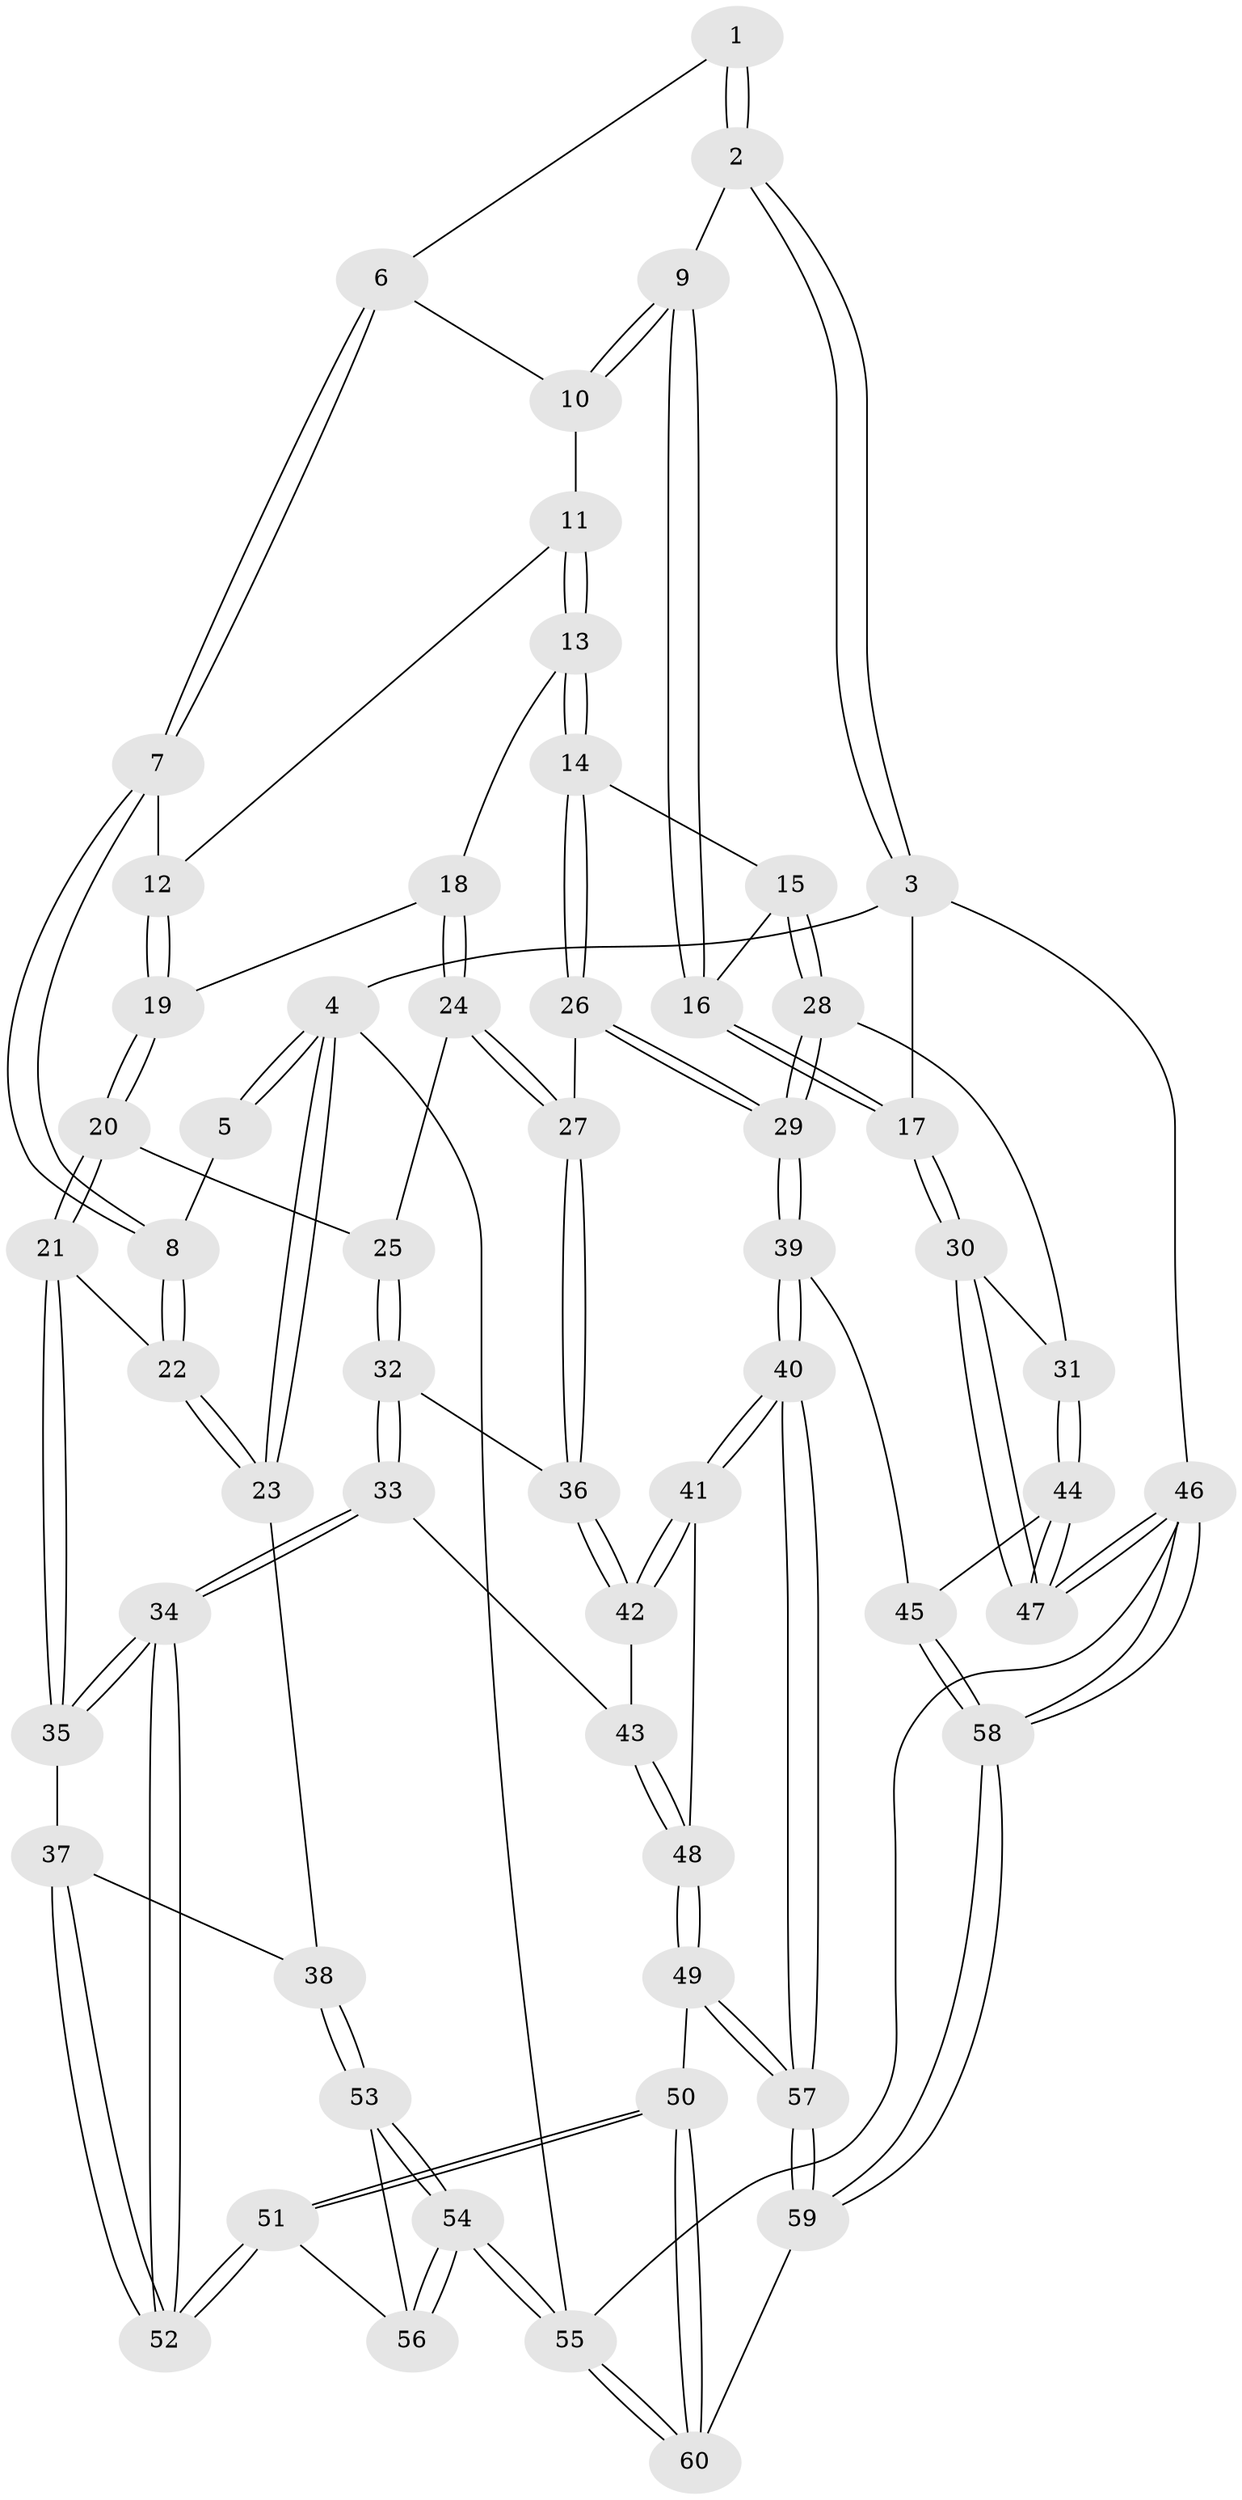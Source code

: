 // coarse degree distribution, {4: 0.16216216216216217, 5: 0.10810810810810811, 3: 0.5945945945945946, 2: 0.10810810810810811, 6: 0.02702702702702703}
// Generated by graph-tools (version 1.1) at 2025/54/03/04/25 22:54:23]
// undirected, 60 vertices, 147 edges
graph export_dot {
  node [color=gray90,style=filled];
  1 [pos="+0.4969062797046383+0"];
  2 [pos="+1+0"];
  3 [pos="+1+0"];
  4 [pos="+0+0"];
  5 [pos="+0.1618763193910155+0"];
  6 [pos="+0.49365778160671353+0"];
  7 [pos="+0.15870260706605704+0.22162101798243394"];
  8 [pos="+0.1503704416079208+0.22437442373754138"];
  9 [pos="+0.8321879916451806+0.19883709516270073"];
  10 [pos="+0.5171703946312213+0.016628361151848087"];
  11 [pos="+0.5227089608810707+0.1595272908691949"];
  12 [pos="+0.39287347674579814+0.28441648742995407"];
  13 [pos="+0.6437047011766651+0.3399280706726011"];
  14 [pos="+0.6550452627081133+0.34662753966268817"];
  15 [pos="+0.7767514446606976+0.34660764048281767"];
  16 [pos="+0.8066757331915126+0.3219823623281565"];
  17 [pos="+1+0.3997089372395296"];
  18 [pos="+0.48311551183405715+0.3997232321689444"];
  19 [pos="+0.40199168820423803+0.3708182563675847"];
  20 [pos="+0.3370466534198669+0.43818101075884036"];
  21 [pos="+0.2151520135921355+0.44327208582856514"];
  22 [pos="+0.10074324028169655+0.25914285551791894"];
  23 [pos="+0+0.24826550435431596"];
  24 [pos="+0.48076765546444583+0.48200279038356847"];
  25 [pos="+0.378834409653278+0.4953232552007041"];
  26 [pos="+0.6214723758445502+0.4512464919033326"];
  27 [pos="+0.5121006970790765+0.526571891622946"];
  28 [pos="+0.819489530283415+0.5450308147107223"];
  29 [pos="+0.6728295231930194+0.684225805342404"];
  30 [pos="+1+0.5616317609852184"];
  31 [pos="+0.9229890271734913+0.580944898317491"];
  32 [pos="+0.3900334607027463+0.5800214443903777"];
  33 [pos="+0.3538010159450497+0.6369134683467157"];
  34 [pos="+0.2438350947177765+0.6804394265375779"];
  35 [pos="+0.20039053028425421+0.5215094700086675"];
  36 [pos="+0.5084645305905311+0.5607401313338897"];
  37 [pos="+0+0.574544808477839"];
  38 [pos="+0+0.5513318512559824"];
  39 [pos="+0.6640977844947065+0.7008621710715944"];
  40 [pos="+0.6477823106162327+0.7082738095696863"];
  41 [pos="+0.6332859767944625+0.7057118828972475"];
  42 [pos="+0.5309724361203+0.593155267563714"];
  43 [pos="+0.4028630064487756+0.6620138322162715"];
  44 [pos="+0.8720355326750254+0.7670855362121567"];
  45 [pos="+0.7962111324175325+0.7756476206503651"];
  46 [pos="+1+1"];
  47 [pos="+1+0.9541049266894586"];
  48 [pos="+0.5116575314578239+0.7396764189627882"];
  49 [pos="+0.4020682924795493+0.8559483164622894"];
  50 [pos="+0.2870394562219058+0.8812085320489986"];
  51 [pos="+0.2152783358682951+0.7797392510994504"];
  52 [pos="+0.21726484890419084+0.7398134084043536"];
  53 [pos="+0+0.763297306356914"];
  54 [pos="+0+1"];
  55 [pos="+0+1"];
  56 [pos="+0.19948981120902204+0.7848160690608161"];
  57 [pos="+0.617173379212518+0.9853957084935885"];
  58 [pos="+0.8274143752065061+1"];
  59 [pos="+0.6950945554326988+1"];
  60 [pos="+0.2568943853968799+1"];
  1 -- 2;
  1 -- 2;
  1 -- 6;
  2 -- 3;
  2 -- 3;
  2 -- 9;
  3 -- 4;
  3 -- 17;
  3 -- 46;
  4 -- 5;
  4 -- 5;
  4 -- 23;
  4 -- 23;
  4 -- 55;
  5 -- 8;
  6 -- 7;
  6 -- 7;
  6 -- 10;
  7 -- 8;
  7 -- 8;
  7 -- 12;
  8 -- 22;
  8 -- 22;
  9 -- 10;
  9 -- 10;
  9 -- 16;
  9 -- 16;
  10 -- 11;
  11 -- 12;
  11 -- 13;
  11 -- 13;
  12 -- 19;
  12 -- 19;
  13 -- 14;
  13 -- 14;
  13 -- 18;
  14 -- 15;
  14 -- 26;
  14 -- 26;
  15 -- 16;
  15 -- 28;
  15 -- 28;
  16 -- 17;
  16 -- 17;
  17 -- 30;
  17 -- 30;
  18 -- 19;
  18 -- 24;
  18 -- 24;
  19 -- 20;
  19 -- 20;
  20 -- 21;
  20 -- 21;
  20 -- 25;
  21 -- 22;
  21 -- 35;
  21 -- 35;
  22 -- 23;
  22 -- 23;
  23 -- 38;
  24 -- 25;
  24 -- 27;
  24 -- 27;
  25 -- 32;
  25 -- 32;
  26 -- 27;
  26 -- 29;
  26 -- 29;
  27 -- 36;
  27 -- 36;
  28 -- 29;
  28 -- 29;
  28 -- 31;
  29 -- 39;
  29 -- 39;
  30 -- 31;
  30 -- 47;
  30 -- 47;
  31 -- 44;
  31 -- 44;
  32 -- 33;
  32 -- 33;
  32 -- 36;
  33 -- 34;
  33 -- 34;
  33 -- 43;
  34 -- 35;
  34 -- 35;
  34 -- 52;
  34 -- 52;
  35 -- 37;
  36 -- 42;
  36 -- 42;
  37 -- 38;
  37 -- 52;
  37 -- 52;
  38 -- 53;
  38 -- 53;
  39 -- 40;
  39 -- 40;
  39 -- 45;
  40 -- 41;
  40 -- 41;
  40 -- 57;
  40 -- 57;
  41 -- 42;
  41 -- 42;
  41 -- 48;
  42 -- 43;
  43 -- 48;
  43 -- 48;
  44 -- 45;
  44 -- 47;
  44 -- 47;
  45 -- 58;
  45 -- 58;
  46 -- 47;
  46 -- 47;
  46 -- 58;
  46 -- 58;
  46 -- 55;
  48 -- 49;
  48 -- 49;
  49 -- 50;
  49 -- 57;
  49 -- 57;
  50 -- 51;
  50 -- 51;
  50 -- 60;
  50 -- 60;
  51 -- 52;
  51 -- 52;
  51 -- 56;
  53 -- 54;
  53 -- 54;
  53 -- 56;
  54 -- 55;
  54 -- 55;
  54 -- 56;
  54 -- 56;
  55 -- 60;
  55 -- 60;
  57 -- 59;
  57 -- 59;
  58 -- 59;
  58 -- 59;
  59 -- 60;
}

